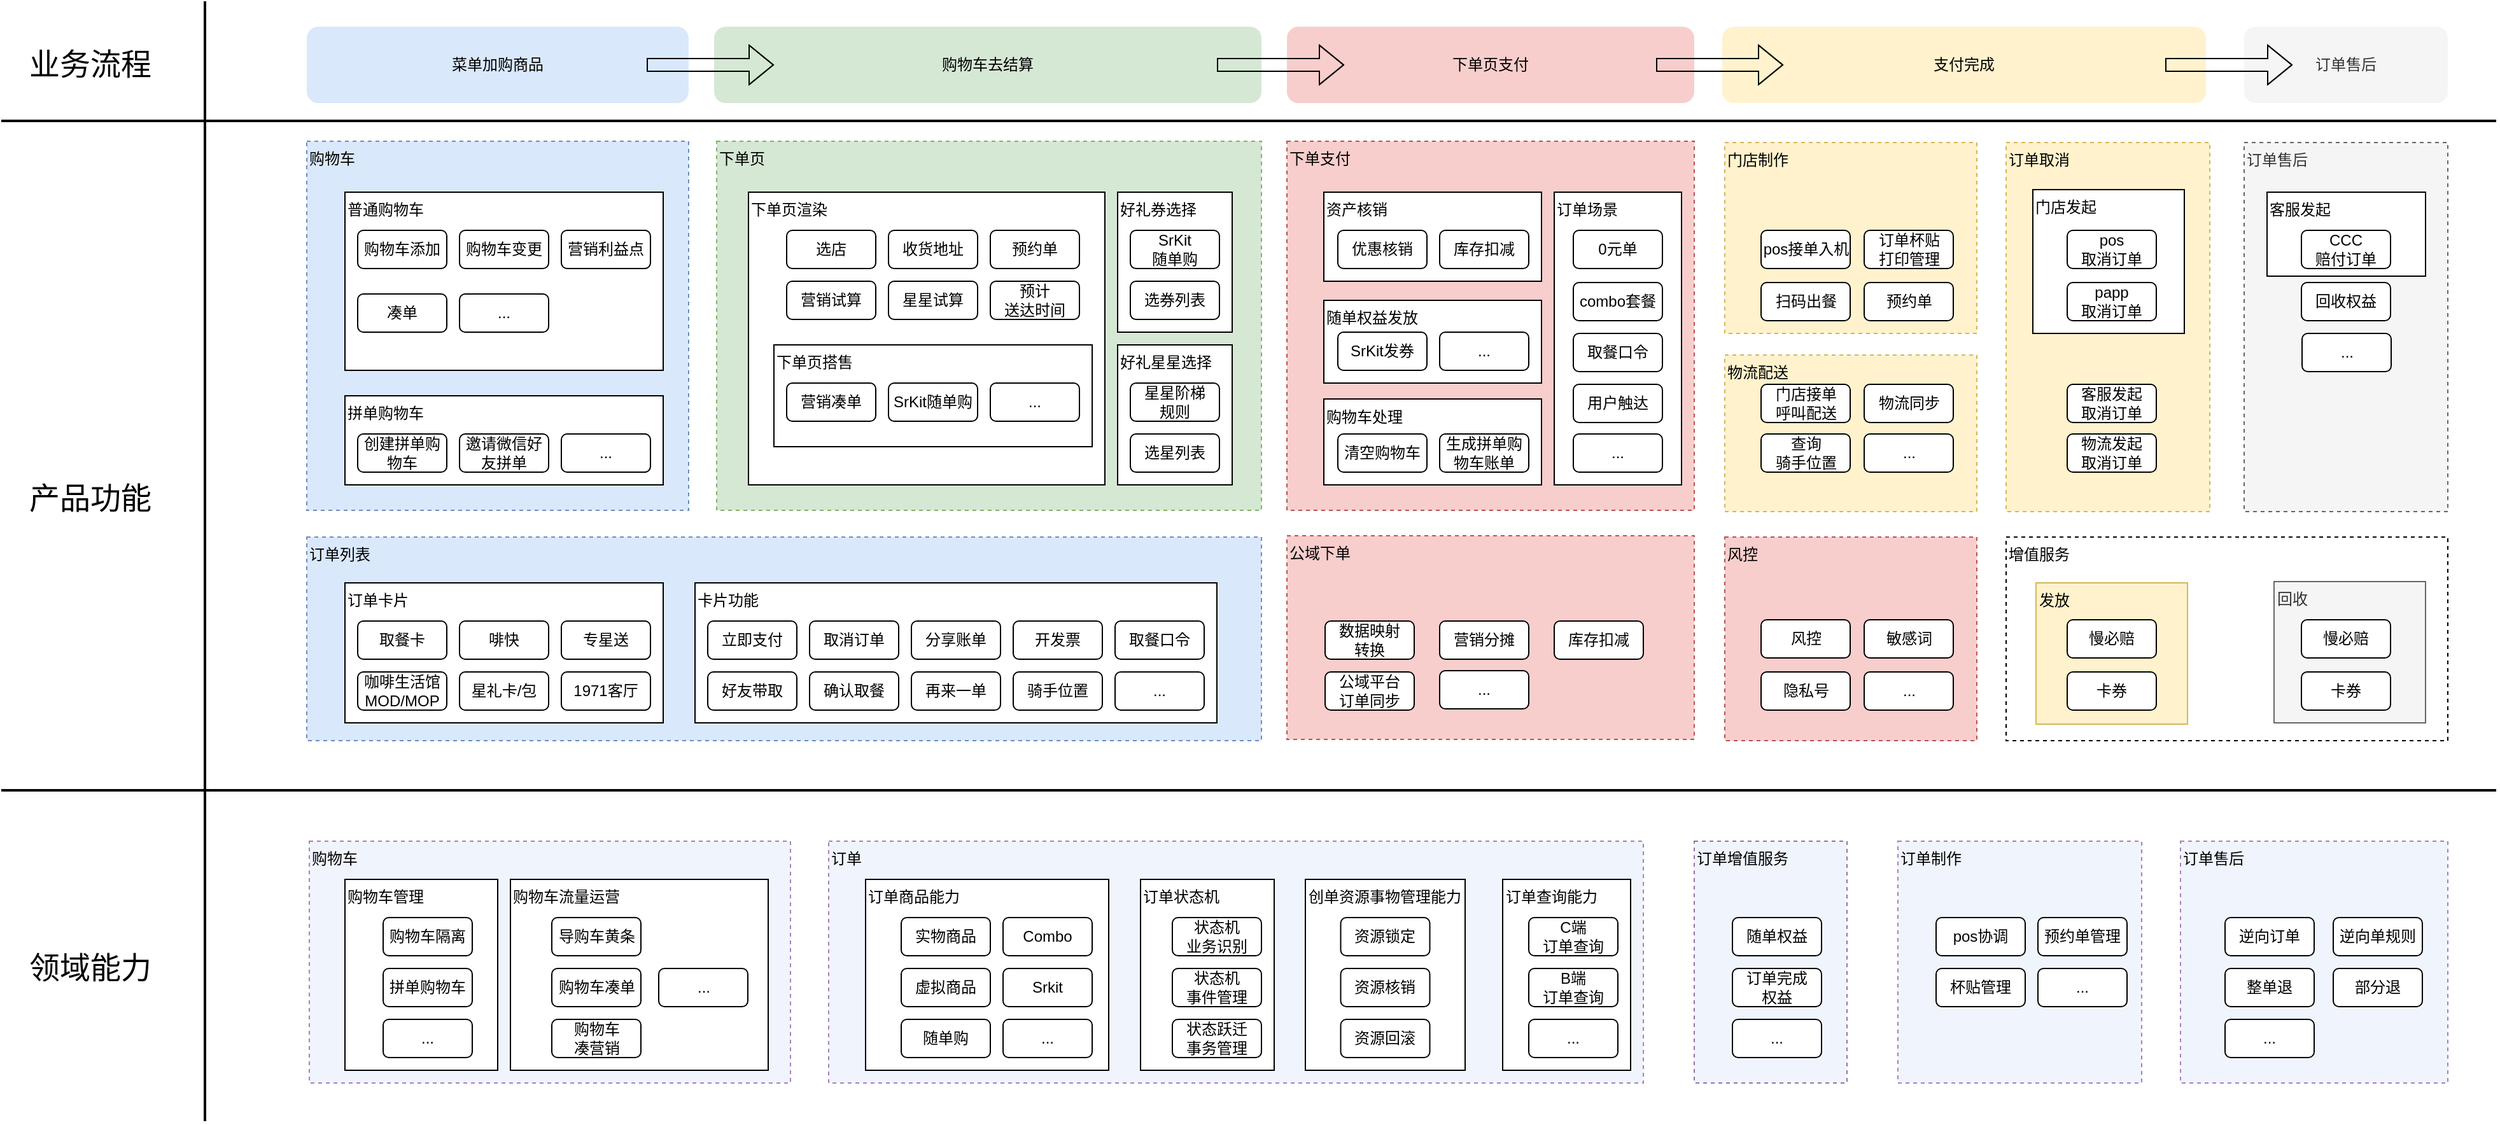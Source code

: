 <mxfile version="24.7.17" pages="3">
  <diagram name="业务架构" id="zM9QdIvhza68kWxz84_e">
    <mxGraphModel dx="2261" dy="1964" grid="1" gridSize="10" guides="1" tooltips="1" connect="1" arrows="1" fold="1" page="1" pageScale="1" pageWidth="827" pageHeight="1169" math="0" shadow="0">
      <root>
        <mxCell id="0" />
        <mxCell id="1" parent="0" />
        <mxCell id="LjXnA-BEZ40m3HbgkDNa-24" value="购物车去结算" style="rounded=1;whiteSpace=wrap;html=1;strokeColor=none;fillColor=#d5e8d4;" parent="1" vertex="1">
          <mxGeometry x="-200" y="-1120" width="430" height="60" as="geometry" />
        </mxCell>
        <mxCell id="QIBOZXKNHfg8SUblGaOP-6" value="购物车" style="rounded=0;whiteSpace=wrap;html=1;align=left;verticalAlign=top;dashed=1;fillColor=#F0F4FC;strokeColor=#A881BA;fillStyle=auto;" parent="1" vertex="1">
          <mxGeometry x="-518" y="-480" width="378" height="190" as="geometry" />
        </mxCell>
        <mxCell id="QIBOZXKNHfg8SUblGaOP-27" value="购物车流量运营" style="rounded=0;whiteSpace=wrap;html=1;align=left;verticalAlign=top;" parent="1" vertex="1">
          <mxGeometry x="-360" y="-450" width="202.5" height="150" as="geometry" />
        </mxCell>
        <mxCell id="QIBOZXKNHfg8SUblGaOP-26" value="购物车管理" style="rounded=0;whiteSpace=wrap;html=1;align=left;verticalAlign=top;" parent="1" vertex="1">
          <mxGeometry x="-490" y="-450" width="120" height="150" as="geometry" />
        </mxCell>
        <mxCell id="LjXnA-BEZ40m3HbgkDNa-1" value="下单支付" style="rounded=0;whiteSpace=wrap;html=1;verticalAlign=top;dashed=1;labelPosition=center;verticalLabelPosition=middle;align=left;spacingRight=0;shadow=0;glass=0;horizontal=1;fillColor=#f8cecc;strokeColor=#b85450;" parent="1" vertex="1">
          <mxGeometry x="250" y="-1030" width="320" height="290" as="geometry" />
        </mxCell>
        <mxCell id="QIBOZXKNHfg8SUblGaOP-3" value="订单场景" style="rounded=0;whiteSpace=wrap;html=1;align=left;verticalAlign=top;" parent="1" vertex="1">
          <mxGeometry x="460" y="-990" width="100" height="230" as="geometry" />
        </mxCell>
        <mxCell id="UXn8RysOJU6ISpbpQMmh-13" value="下单页" style="rounded=0;whiteSpace=wrap;html=1;verticalAlign=top;dashed=1;labelPosition=center;verticalLabelPosition=middle;align=left;spacingRight=0;shadow=0;glass=0;horizontal=1;fillColor=#d5e8d4;strokeColor=#82b366;" parent="1" vertex="1">
          <mxGeometry x="-198" y="-1030" width="428" height="290" as="geometry" />
        </mxCell>
        <mxCell id="UXn8RysOJU6ISpbpQMmh-8" value="购物车" style="rounded=0;whiteSpace=wrap;html=1;verticalAlign=top;dashed=1;labelPosition=center;verticalLabelPosition=middle;align=left;spacingRight=0;shadow=0;glass=0;horizontal=1;fillColor=#dae8fc;strokeColor=#6c8ebf;" parent="1" vertex="1">
          <mxGeometry x="-520" y="-1030" width="300" height="290" as="geometry" />
        </mxCell>
        <mxCell id="UXn8RysOJU6ISpbpQMmh-14" value="订单列表" style="rounded=0;whiteSpace=wrap;html=1;verticalAlign=top;dashed=1;labelPosition=center;verticalLabelPosition=middle;align=left;spacingRight=0;shadow=0;glass=0;horizontal=1;fillColor=#dae8fc;strokeColor=#6c8ebf;" parent="1" vertex="1">
          <mxGeometry x="-520" y="-719" width="750" height="160" as="geometry" />
        </mxCell>
        <mxCell id="UXn8RysOJU6ISpbpQMmh-96" value="订单取消" style="rounded=0;whiteSpace=wrap;html=1;verticalAlign=top;labelPosition=center;verticalLabelPosition=middle;align=left;spacingRight=0;shadow=0;glass=0;horizontal=1;dashed=1;fillColor=#fff2cc;strokeColor=#d6b656;" parent="1" vertex="1">
          <mxGeometry x="815" y="-1029" width="160" height="290" as="geometry" />
        </mxCell>
        <mxCell id="UXn8RysOJU6ISpbpQMmh-128" value="风控" style="rounded=0;whiteSpace=wrap;html=1;verticalAlign=top;dashed=1;labelPosition=center;verticalLabelPosition=middle;align=left;spacingRight=0;shadow=0;glass=0;horizontal=1;fillColor=#f8cecc;strokeColor=#b85450;" parent="1" vertex="1">
          <mxGeometry x="594" y="-719" width="198" height="160" as="geometry" />
        </mxCell>
        <mxCell id="UXn8RysOJU6ISpbpQMmh-133" value="门店制作" style="rounded=0;whiteSpace=wrap;html=1;verticalAlign=top;dashed=1;labelPosition=center;verticalLabelPosition=middle;align=left;spacingRight=0;shadow=0;glass=0;horizontal=1;fillColor=#fff2cc;strokeColor=#d6b656;" parent="1" vertex="1">
          <mxGeometry x="594" y="-1029" width="198" height="150" as="geometry" />
        </mxCell>
        <mxCell id="UXn8RysOJU6ISpbpQMmh-134" value="物流配送" style="rounded=0;whiteSpace=wrap;html=1;verticalAlign=top;dashed=1;labelPosition=center;verticalLabelPosition=middle;align=left;spacingRight=0;shadow=0;glass=0;horizontal=1;fillColor=#fff2cc;strokeColor=#d6b656;" parent="1" vertex="1">
          <mxGeometry x="594" y="-862" width="198" height="123" as="geometry" />
        </mxCell>
        <mxCell id="UXn8RysOJU6ISpbpQMmh-154" value="增值服务" style="rounded=0;whiteSpace=wrap;html=1;verticalAlign=top;dashed=1;labelPosition=center;verticalLabelPosition=middle;align=left;spacingRight=0;shadow=0;glass=0;horizontal=1;" parent="1" vertex="1">
          <mxGeometry x="815" y="-719" width="347" height="160" as="geometry" />
        </mxCell>
        <mxCell id="LjXnA-BEZ40m3HbgkDNa-3" value="公域下单" style="rounded=0;whiteSpace=wrap;html=1;verticalAlign=top;dashed=1;labelPosition=center;verticalLabelPosition=middle;align=left;spacingRight=0;shadow=0;glass=0;horizontal=1;fillColor=#f8cecc;strokeColor=#b85450;" parent="1" vertex="1">
          <mxGeometry x="250" y="-720" width="320" height="160" as="geometry" />
        </mxCell>
        <mxCell id="LjXnA-BEZ40m3HbgkDNa-41" value="订单售后" style="rounded=0;whiteSpace=wrap;html=1;verticalAlign=top;dashed=1;labelPosition=center;verticalLabelPosition=middle;align=left;spacingRight=0;shadow=0;glass=0;horizontal=1;fillColor=#f5f5f5;fontColor=#333333;strokeColor=#666666;" parent="1" vertex="1">
          <mxGeometry x="1002" y="-1029" width="160" height="290" as="geometry" />
        </mxCell>
        <mxCell id="LjXnA-BEZ40m3HbgkDNa-20" value="购物车处理" style="rounded=0;whiteSpace=wrap;html=1;align=left;verticalAlign=top;" parent="1" vertex="1">
          <mxGeometry x="279" y="-827.5" width="171" height="67.5" as="geometry" />
        </mxCell>
        <mxCell id="LjXnA-BEZ40m3HbgkDNa-19" value="随单权益发放" style="rounded=0;whiteSpace=wrap;html=1;align=left;verticalAlign=top;" parent="1" vertex="1">
          <mxGeometry x="279" y="-905" width="171" height="65" as="geometry" />
        </mxCell>
        <mxCell id="LjXnA-BEZ40m3HbgkDNa-18" value="资产核销" style="rounded=0;whiteSpace=wrap;html=1;align=left;verticalAlign=top;" parent="1" vertex="1">
          <mxGeometry x="279" y="-990" width="171" height="70" as="geometry" />
        </mxCell>
        <mxCell id="UXn8RysOJU6ISpbpQMmh-153" value="门店发起" style="rounded=0;whiteSpace=wrap;html=1;verticalAlign=top;labelPosition=center;verticalLabelPosition=middle;align=left;spacingRight=0;shadow=0;glass=0;horizontal=1;" parent="1" vertex="1">
          <mxGeometry x="836" y="-992" width="119" height="113" as="geometry" />
        </mxCell>
        <mxCell id="UXn8RysOJU6ISpbpQMmh-7" value="拼单购物车" style="rounded=0;whiteSpace=wrap;html=1;align=left;verticalAlign=top;" parent="1" vertex="1">
          <mxGeometry x="-490" y="-830" width="250" height="70" as="geometry" />
        </mxCell>
        <mxCell id="UXn8RysOJU6ISpbpQMmh-20" value="创建&lt;span style=&quot;background-color: initial;&quot;&gt;拼单购物车&lt;/span&gt;" style="rounded=1;whiteSpace=wrap;html=1;" parent="1" vertex="1">
          <mxGeometry x="-480" y="-800" width="70" height="30" as="geometry" />
        </mxCell>
        <mxCell id="UXn8RysOJU6ISpbpQMmh-21" value="邀请&lt;span style=&quot;background-color: initial;&quot;&gt;微信好友拼单&lt;/span&gt;" style="rounded=1;whiteSpace=wrap;html=1;" parent="1" vertex="1">
          <mxGeometry x="-400" y="-800" width="70" height="30" as="geometry" />
        </mxCell>
        <mxCell id="UXn8RysOJU6ISpbpQMmh-23" value="普通购物车" style="rounded=0;whiteSpace=wrap;html=1;align=left;verticalAlign=top;" parent="1" vertex="1">
          <mxGeometry x="-490" y="-990" width="250" height="140" as="geometry" />
        </mxCell>
        <mxCell id="UXn8RysOJU6ISpbpQMmh-24" value="购物车添加" style="rounded=1;whiteSpace=wrap;html=1;" parent="1" vertex="1">
          <mxGeometry x="-480" y="-960" width="70" height="30" as="geometry" />
        </mxCell>
        <mxCell id="UXn8RysOJU6ISpbpQMmh-25" value="购物车变更" style="rounded=1;whiteSpace=wrap;html=1;" parent="1" vertex="1">
          <mxGeometry x="-400" y="-960" width="70" height="30" as="geometry" />
        </mxCell>
        <mxCell id="UXn8RysOJU6ISpbpQMmh-26" value="..." style="rounded=1;whiteSpace=wrap;html=1;" parent="1" vertex="1">
          <mxGeometry x="-400" y="-910" width="70" height="30" as="geometry" />
        </mxCell>
        <mxCell id="UXn8RysOJU6ISpbpQMmh-27" value="..." style="rounded=1;whiteSpace=wrap;html=1;" parent="1" vertex="1">
          <mxGeometry x="-320" y="-800" width="70" height="30" as="geometry" />
        </mxCell>
        <mxCell id="UXn8RysOJU6ISpbpQMmh-29" value="营销利益点" style="rounded=1;whiteSpace=wrap;html=1;" parent="1" vertex="1">
          <mxGeometry x="-320" y="-960" width="70" height="30" as="geometry" />
        </mxCell>
        <mxCell id="UXn8RysOJU6ISpbpQMmh-30" value="凑单" style="rounded=1;whiteSpace=wrap;html=1;" parent="1" vertex="1">
          <mxGeometry x="-480" y="-910" width="70" height="30" as="geometry" />
        </mxCell>
        <mxCell id="UXn8RysOJU6ISpbpQMmh-53" value="订单&lt;span style=&quot;background-color: initial;&quot;&gt;卡片&lt;/span&gt;" style="rounded=0;whiteSpace=wrap;html=1;align=left;verticalAlign=top;" parent="1" vertex="1">
          <mxGeometry x="-490" y="-683" width="250" height="110" as="geometry" />
        </mxCell>
        <mxCell id="UXn8RysOJU6ISpbpQMmh-61" value="下单页渲染" style="rounded=0;whiteSpace=wrap;html=1;align=left;verticalAlign=top;" parent="1" vertex="1">
          <mxGeometry x="-173" y="-990" width="280" height="230" as="geometry" />
        </mxCell>
        <mxCell id="UXn8RysOJU6ISpbpQMmh-62" value="好礼星星选择" style="rounded=0;whiteSpace=wrap;html=1;align=left;verticalAlign=top;" parent="1" vertex="1">
          <mxGeometry x="117" y="-870" width="90" height="110" as="geometry" />
        </mxCell>
        <mxCell id="UXn8RysOJU6ISpbpQMmh-63" value="星星&lt;span style=&quot;background-color: initial;&quot;&gt;阶梯&lt;/span&gt;&lt;div&gt;&lt;span style=&quot;background-color: initial;&quot;&gt;规则&lt;/span&gt;&lt;/div&gt;" style="rounded=1;whiteSpace=wrap;html=1;" parent="1" vertex="1">
          <mxGeometry x="127" y="-840" width="70" height="30" as="geometry" />
        </mxCell>
        <mxCell id="UXn8RysOJU6ISpbpQMmh-64" value="选星列表" style="rounded=1;whiteSpace=wrap;html=1;" parent="1" vertex="1">
          <mxGeometry x="127" y="-800" width="70" height="30" as="geometry" />
        </mxCell>
        <mxCell id="UXn8RysOJU6ISpbpQMmh-65" value="下单页搭售" style="rounded=0;whiteSpace=wrap;html=1;align=left;verticalAlign=top;" parent="1" vertex="1">
          <mxGeometry x="-153" y="-870" width="250" height="80" as="geometry" />
        </mxCell>
        <mxCell id="UXn8RysOJU6ISpbpQMmh-66" value="营销凑单" style="rounded=1;whiteSpace=wrap;html=1;" parent="1" vertex="1">
          <mxGeometry x="-143" y="-840" width="70" height="30" as="geometry" />
        </mxCell>
        <mxCell id="UXn8RysOJU6ISpbpQMmh-67" value="SrKit随单购" style="rounded=1;whiteSpace=wrap;html=1;" parent="1" vertex="1">
          <mxGeometry x="-63" y="-840" width="70" height="30" as="geometry" />
        </mxCell>
        <mxCell id="UXn8RysOJU6ISpbpQMmh-68" value="..." style="rounded=1;whiteSpace=wrap;html=1;" parent="1" vertex="1">
          <mxGeometry x="17" y="-840" width="70" height="30" as="geometry" />
        </mxCell>
        <mxCell id="UXn8RysOJU6ISpbpQMmh-69" value="好礼券选择" style="rounded=0;whiteSpace=wrap;html=1;align=left;verticalAlign=top;" parent="1" vertex="1">
          <mxGeometry x="117" y="-990" width="90" height="110" as="geometry" />
        </mxCell>
        <mxCell id="UXn8RysOJU6ISpbpQMmh-70" value="SrKit&lt;div&gt;随单购&lt;/div&gt;" style="rounded=1;whiteSpace=wrap;html=1;" parent="1" vertex="1">
          <mxGeometry x="127" y="-960" width="70" height="30" as="geometry" />
        </mxCell>
        <mxCell id="UXn8RysOJU6ISpbpQMmh-71" value="选券列表" style="rounded=1;whiteSpace=wrap;html=1;" parent="1" vertex="1">
          <mxGeometry x="127" y="-920" width="70" height="30" as="geometry" />
        </mxCell>
        <mxCell id="UXn8RysOJU6ISpbpQMmh-72" value="选店" style="rounded=1;whiteSpace=wrap;html=1;" parent="1" vertex="1">
          <mxGeometry x="-143" y="-960" width="70" height="30" as="geometry" />
        </mxCell>
        <mxCell id="UXn8RysOJU6ISpbpQMmh-73" value="收货地址" style="rounded=1;whiteSpace=wrap;html=1;" parent="1" vertex="1">
          <mxGeometry x="-63" y="-960" width="70" height="30" as="geometry" />
        </mxCell>
        <mxCell id="UXn8RysOJU6ISpbpQMmh-74" value="预约单" style="rounded=1;whiteSpace=wrap;html=1;" parent="1" vertex="1">
          <mxGeometry x="17" y="-960" width="70" height="30" as="geometry" />
        </mxCell>
        <mxCell id="UXn8RysOJU6ISpbpQMmh-75" value="营销试算" style="rounded=1;whiteSpace=wrap;html=1;" parent="1" vertex="1">
          <mxGeometry x="-143" y="-920" width="70" height="30" as="geometry" />
        </mxCell>
        <mxCell id="UXn8RysOJU6ISpbpQMmh-76" value="星星试算" style="rounded=1;whiteSpace=wrap;html=1;" parent="1" vertex="1">
          <mxGeometry x="-63" y="-920" width="70" height="30" as="geometry" />
        </mxCell>
        <mxCell id="UXn8RysOJU6ISpbpQMmh-77" value="预计&lt;div&gt;送达时间&lt;/div&gt;" style="rounded=1;whiteSpace=wrap;html=1;" parent="1" vertex="1">
          <mxGeometry x="17" y="-920" width="70" height="30" as="geometry" />
        </mxCell>
        <mxCell id="UXn8RysOJU6ISpbpQMmh-78" value="卡片&lt;span style=&quot;background-color: initial;&quot;&gt;功能&lt;/span&gt;" style="rounded=0;whiteSpace=wrap;html=1;align=left;verticalAlign=top;" parent="1" vertex="1">
          <mxGeometry x="-215" y="-683" width="410" height="110" as="geometry" />
        </mxCell>
        <mxCell id="UXn8RysOJU6ISpbpQMmh-79" value="取餐卡" style="rounded=1;whiteSpace=wrap;html=1;" parent="1" vertex="1">
          <mxGeometry x="-480" y="-653" width="70" height="30" as="geometry" />
        </mxCell>
        <mxCell id="UXn8RysOJU6ISpbpQMmh-80" value="啡快" style="rounded=1;whiteSpace=wrap;html=1;" parent="1" vertex="1">
          <mxGeometry x="-400" y="-653" width="70" height="30" as="geometry" />
        </mxCell>
        <mxCell id="UXn8RysOJU6ISpbpQMmh-81" value="咖啡生活馆&lt;div&gt;MOD/MOP&lt;/div&gt;" style="rounded=1;whiteSpace=wrap;html=1;" parent="1" vertex="1">
          <mxGeometry x="-480" y="-613" width="70" height="30" as="geometry" />
        </mxCell>
        <mxCell id="UXn8RysOJU6ISpbpQMmh-82" value="星礼卡/包" style="rounded=1;whiteSpace=wrap;html=1;" parent="1" vertex="1">
          <mxGeometry x="-400" y="-613" width="70" height="30" as="geometry" />
        </mxCell>
        <mxCell id="UXn8RysOJU6ISpbpQMmh-83" value="专星送" style="rounded=1;whiteSpace=wrap;html=1;" parent="1" vertex="1">
          <mxGeometry x="-320" y="-653" width="70" height="30" as="geometry" />
        </mxCell>
        <mxCell id="UXn8RysOJU6ISpbpQMmh-84" value="1971客厅" style="rounded=1;whiteSpace=wrap;html=1;" parent="1" vertex="1">
          <mxGeometry x="-320" y="-613" width="70" height="30" as="geometry" />
        </mxCell>
        <mxCell id="UXn8RysOJU6ISpbpQMmh-85" value="立即支付" style="rounded=1;whiteSpace=wrap;html=1;" parent="1" vertex="1">
          <mxGeometry x="-205" y="-653" width="70" height="30" as="geometry" />
        </mxCell>
        <mxCell id="UXn8RysOJU6ISpbpQMmh-86" value="取消订单" style="rounded=1;whiteSpace=wrap;html=1;" parent="1" vertex="1">
          <mxGeometry x="-125" y="-653" width="70" height="30" as="geometry" />
        </mxCell>
        <mxCell id="UXn8RysOJU6ISpbpQMmh-87" value="好友带取" style="rounded=1;whiteSpace=wrap;html=1;" parent="1" vertex="1">
          <mxGeometry x="-205" y="-613" width="70" height="30" as="geometry" />
        </mxCell>
        <mxCell id="UXn8RysOJU6ISpbpQMmh-88" value="确认取餐" style="rounded=1;whiteSpace=wrap;html=1;" parent="1" vertex="1">
          <mxGeometry x="-125" y="-613" width="70" height="30" as="geometry" />
        </mxCell>
        <mxCell id="UXn8RysOJU6ISpbpQMmh-89" value="分享账单" style="rounded=1;whiteSpace=wrap;html=1;" parent="1" vertex="1">
          <mxGeometry x="-45" y="-653" width="70" height="30" as="geometry" />
        </mxCell>
        <mxCell id="UXn8RysOJU6ISpbpQMmh-90" value="开发票" style="rounded=1;whiteSpace=wrap;html=1;" parent="1" vertex="1">
          <mxGeometry x="35" y="-653" width="70" height="30" as="geometry" />
        </mxCell>
        <mxCell id="UXn8RysOJU6ISpbpQMmh-91" value="再来一单" style="rounded=1;whiteSpace=wrap;html=1;" parent="1" vertex="1">
          <mxGeometry x="-45" y="-613" width="70" height="30" as="geometry" />
        </mxCell>
        <mxCell id="UXn8RysOJU6ISpbpQMmh-93" value="取餐口令" style="rounded=1;whiteSpace=wrap;html=1;" parent="1" vertex="1">
          <mxGeometry x="115" y="-653" width="70" height="30" as="geometry" />
        </mxCell>
        <mxCell id="UXn8RysOJU6ISpbpQMmh-94" value="骑手位置" style="rounded=1;whiteSpace=wrap;html=1;" parent="1" vertex="1">
          <mxGeometry x="35" y="-613" width="70" height="30" as="geometry" />
        </mxCell>
        <mxCell id="UXn8RysOJU6ISpbpQMmh-97" value="pos&lt;div&gt;取消订单&lt;/div&gt;" style="rounded=1;whiteSpace=wrap;html=1;" parent="1" vertex="1">
          <mxGeometry x="863" y="-960" width="70" height="30" as="geometry" />
        </mxCell>
        <mxCell id="UXn8RysOJU6ISpbpQMmh-98" value="papp&lt;div&gt;取消订单&lt;/div&gt;" style="rounded=1;whiteSpace=wrap;html=1;" parent="1" vertex="1">
          <mxGeometry x="863" y="-919" width="70" height="30" as="geometry" />
        </mxCell>
        <mxCell id="UXn8RysOJU6ISpbpQMmh-100" value="客服发起&lt;div&gt;取消订单&lt;/div&gt;" style="rounded=1;whiteSpace=wrap;html=1;" parent="1" vertex="1">
          <mxGeometry x="863" y="-839" width="70" height="30" as="geometry" />
        </mxCell>
        <mxCell id="UXn8RysOJU6ISpbpQMmh-130" value="风控" style="rounded=1;whiteSpace=wrap;html=1;" parent="1" vertex="1">
          <mxGeometry x="622.5" y="-654" width="70" height="30" as="geometry" />
        </mxCell>
        <mxCell id="UXn8RysOJU6ISpbpQMmh-132" value="..." style="rounded=1;whiteSpace=wrap;html=1;" parent="1" vertex="1">
          <mxGeometry x="115" y="-613" width="70" height="30" as="geometry" />
        </mxCell>
        <mxCell id="UXn8RysOJU6ISpbpQMmh-135" value="pos接单入机" style="rounded=1;whiteSpace=wrap;html=1;" parent="1" vertex="1">
          <mxGeometry x="622.5" y="-960" width="70" height="30" as="geometry" />
        </mxCell>
        <mxCell id="UXn8RysOJU6ISpbpQMmh-136" value="订单&lt;span style=&quot;background-color: initial;&quot;&gt;杯贴&lt;/span&gt;&lt;div&gt;&lt;div&gt;&lt;span style=&quot;background-color: initial;&quot;&gt;打印管理&lt;/span&gt;&lt;/div&gt;&lt;/div&gt;" style="rounded=1;whiteSpace=wrap;html=1;" parent="1" vertex="1">
          <mxGeometry x="703.5" y="-960" width="70" height="30" as="geometry" />
        </mxCell>
        <mxCell id="UXn8RysOJU6ISpbpQMmh-137" value="扫码出餐" style="rounded=1;whiteSpace=wrap;html=1;" parent="1" vertex="1">
          <mxGeometry x="622.5" y="-919" width="70" height="30" as="geometry" />
        </mxCell>
        <mxCell id="UXn8RysOJU6ISpbpQMmh-140" value="物流同步" style="rounded=1;whiteSpace=wrap;html=1;" parent="1" vertex="1">
          <mxGeometry x="703.5" y="-839" width="70" height="30" as="geometry" />
        </mxCell>
        <mxCell id="UXn8RysOJU6ISpbpQMmh-141" value="查询&lt;div&gt;骑手位置&lt;/div&gt;" style="rounded=1;whiteSpace=wrap;html=1;" parent="1" vertex="1">
          <mxGeometry x="622.5" y="-800" width="70" height="30" as="geometry" />
        </mxCell>
        <mxCell id="UXn8RysOJU6ISpbpQMmh-143" value="预约单" style="rounded=1;whiteSpace=wrap;html=1;" parent="1" vertex="1">
          <mxGeometry x="703.5" y="-919" width="70" height="30" as="geometry" />
        </mxCell>
        <mxCell id="UXn8RysOJU6ISpbpQMmh-147" value="门店接单&lt;div&gt;呼叫配送&lt;/div&gt;" style="rounded=1;whiteSpace=wrap;html=1;" parent="1" vertex="1">
          <mxGeometry x="622.5" y="-839" width="70" height="30" as="geometry" />
        </mxCell>
        <mxCell id="LjXnA-BEZ40m3HbgkDNa-50" value="发放" style="rounded=0;whiteSpace=wrap;html=1;verticalAlign=top;labelPosition=center;verticalLabelPosition=middle;align=left;spacingRight=0;shadow=0;glass=0;horizontal=1;fillColor=#fff2cc;strokeColor=#d6b656;" parent="1" vertex="1">
          <mxGeometry x="838.5" y="-683" width="119" height="111" as="geometry" />
        </mxCell>
        <mxCell id="UXn8RysOJU6ISpbpQMmh-158" value="敏感词" style="rounded=1;whiteSpace=wrap;html=1;" parent="1" vertex="1">
          <mxGeometry x="703.5" y="-654" width="70" height="30" as="geometry" />
        </mxCell>
        <mxCell id="UXn8RysOJU6ISpbpQMmh-159" value="隐私号" style="rounded=1;whiteSpace=wrap;html=1;" parent="1" vertex="1">
          <mxGeometry x="622.5" y="-613" width="70" height="30" as="geometry" />
        </mxCell>
        <mxCell id="UXn8RysOJU6ISpbpQMmh-160" value="..." style="rounded=1;whiteSpace=wrap;html=1;" parent="1" vertex="1">
          <mxGeometry x="703.5" y="-613" width="70" height="30" as="geometry" />
        </mxCell>
        <mxCell id="UXn8RysOJU6ISpbpQMmh-161" value="慢必赔" style="rounded=1;whiteSpace=wrap;html=1;" parent="1" vertex="1">
          <mxGeometry x="863" y="-654" width="70" height="30" as="geometry" />
        </mxCell>
        <mxCell id="UXn8RysOJU6ISpbpQMmh-162" value="卡券" style="rounded=1;whiteSpace=wrap;html=1;" parent="1" vertex="1">
          <mxGeometry x="863" y="-613" width="70" height="30" as="geometry" />
        </mxCell>
        <mxCell id="LjXnA-BEZ40m3HbgkDNa-4" value="营销&lt;span style=&quot;background-color: initial;&quot;&gt;分摊&lt;/span&gt;" style="rounded=1;whiteSpace=wrap;html=1;" parent="1" vertex="1">
          <mxGeometry x="370" y="-653" width="70" height="30" as="geometry" />
        </mxCell>
        <mxCell id="LjXnA-BEZ40m3HbgkDNa-5" value="&lt;div&gt;数据映射&lt;/div&gt;&lt;div&gt;&lt;span style=&quot;background-color: initial;&quot;&gt;转换&lt;/span&gt;&lt;/div&gt;" style="rounded=1;whiteSpace=wrap;html=1;" parent="1" vertex="1">
          <mxGeometry x="280" y="-653" width="70" height="30" as="geometry" />
        </mxCell>
        <mxCell id="LjXnA-BEZ40m3HbgkDNa-6" value="库存扣减" style="rounded=1;whiteSpace=wrap;html=1;" parent="1" vertex="1">
          <mxGeometry x="460" y="-653" width="70" height="30" as="geometry" />
        </mxCell>
        <mxCell id="LjXnA-BEZ40m3HbgkDNa-8" value="优惠核销" style="rounded=1;whiteSpace=wrap;html=1;" parent="1" vertex="1">
          <mxGeometry x="290" y="-960" width="70" height="30" as="geometry" />
        </mxCell>
        <mxCell id="LjXnA-BEZ40m3HbgkDNa-10" value="库存扣减" style="rounded=1;whiteSpace=wrap;html=1;" parent="1" vertex="1">
          <mxGeometry x="370" y="-960" width="70" height="30" as="geometry" />
        </mxCell>
        <mxCell id="LjXnA-BEZ40m3HbgkDNa-11" value="清空购物车" style="rounded=1;whiteSpace=wrap;html=1;" parent="1" vertex="1">
          <mxGeometry x="290" y="-800" width="70" height="30" as="geometry" />
        </mxCell>
        <mxCell id="LjXnA-BEZ40m3HbgkDNa-12" value="0元单" style="rounded=1;whiteSpace=wrap;html=1;" parent="1" vertex="1">
          <mxGeometry x="475" y="-960" width="70" height="30" as="geometry" />
        </mxCell>
        <mxCell id="LjXnA-BEZ40m3HbgkDNa-16" value="生成拼单购物车账单" style="rounded=1;whiteSpace=wrap;html=1;" parent="1" vertex="1">
          <mxGeometry x="370" y="-800" width="70" height="30" as="geometry" />
        </mxCell>
        <mxCell id="LjXnA-BEZ40m3HbgkDNa-17" value="SrKit发券" style="rounded=1;whiteSpace=wrap;html=1;" parent="1" vertex="1">
          <mxGeometry x="290" y="-880" width="70" height="30" as="geometry" />
        </mxCell>
        <mxCell id="LjXnA-BEZ40m3HbgkDNa-21" value="公域平台&lt;div&gt;订单&lt;span style=&quot;background-color: initial;&quot;&gt;同步&lt;/span&gt;&lt;/div&gt;" style="rounded=1;whiteSpace=wrap;html=1;" parent="1" vertex="1">
          <mxGeometry x="280" y="-613" width="70" height="30" as="geometry" />
        </mxCell>
        <mxCell id="LjXnA-BEZ40m3HbgkDNa-22" value="..." style="rounded=1;whiteSpace=wrap;html=1;" parent="1" vertex="1">
          <mxGeometry x="370" y="-614" width="70" height="30" as="geometry" />
        </mxCell>
        <mxCell id="LjXnA-BEZ40m3HbgkDNa-23" value="菜单加购商品" style="rounded=1;whiteSpace=wrap;html=1;strokeColor=none;fillColor=#dae8fc;" parent="1" vertex="1">
          <mxGeometry x="-520" y="-1120" width="300" height="60" as="geometry" />
        </mxCell>
        <mxCell id="LjXnA-BEZ40m3HbgkDNa-25" value="下单页支付" style="rounded=1;whiteSpace=wrap;html=1;strokeColor=none;fillColor=#f8cecc;" parent="1" vertex="1">
          <mxGeometry x="250" y="-1120" width="320" height="60" as="geometry" />
        </mxCell>
        <mxCell id="LjXnA-BEZ40m3HbgkDNa-26" value="支付完成" style="rounded=1;whiteSpace=wrap;html=1;strokeColor=none;fillColor=#fff2cc;" parent="1" vertex="1">
          <mxGeometry x="592" y="-1120" width="380" height="60" as="geometry" />
        </mxCell>
        <mxCell id="LjXnA-BEZ40m3HbgkDNa-27" value="" style="shape=flexArrow;endArrow=classic;html=1;rounded=0;" parent="1" edge="1">
          <mxGeometry width="50" height="50" relative="1" as="geometry">
            <mxPoint x="-253" y="-1090" as="sourcePoint" />
            <mxPoint x="-153" y="-1090" as="targetPoint" />
            <Array as="points">
              <mxPoint x="-143" y="-1090" />
            </Array>
          </mxGeometry>
        </mxCell>
        <mxCell id="LjXnA-BEZ40m3HbgkDNa-30" value="" style="shape=flexArrow;endArrow=classic;html=1;rounded=0;" parent="1" edge="1">
          <mxGeometry width="50" height="50" relative="1" as="geometry">
            <mxPoint x="195" y="-1090" as="sourcePoint" />
            <mxPoint x="295" y="-1090" as="targetPoint" />
            <Array as="points">
              <mxPoint x="305" y="-1090" />
            </Array>
          </mxGeometry>
        </mxCell>
        <mxCell id="LjXnA-BEZ40m3HbgkDNa-31" value="" style="shape=flexArrow;endArrow=classic;html=1;rounded=0;" parent="1" edge="1">
          <mxGeometry width="50" height="50" relative="1" as="geometry">
            <mxPoint x="540" y="-1090" as="sourcePoint" />
            <mxPoint x="640" y="-1090" as="targetPoint" />
            <Array as="points">
              <mxPoint x="650" y="-1090" />
            </Array>
          </mxGeometry>
        </mxCell>
        <mxCell id="LjXnA-BEZ40m3HbgkDNa-32" value="订单售后" style="rounded=1;whiteSpace=wrap;html=1;strokeColor=none;fillColor=#f5f5f5;fontColor=#333333;" parent="1" vertex="1">
          <mxGeometry x="1002" y="-1120" width="160" height="60" as="geometry" />
        </mxCell>
        <mxCell id="LjXnA-BEZ40m3HbgkDNa-42" value="客服发起" style="rounded=0;whiteSpace=wrap;html=1;verticalAlign=top;labelPosition=center;verticalLabelPosition=middle;align=left;spacingRight=0;shadow=0;glass=0;horizontal=1;" parent="1" vertex="1">
          <mxGeometry x="1020" y="-990" width="124.5" height="66" as="geometry" />
        </mxCell>
        <mxCell id="LjXnA-BEZ40m3HbgkDNa-45" value="CCC&lt;div&gt;赔付订单&lt;/div&gt;" style="rounded=1;whiteSpace=wrap;html=1;" parent="1" vertex="1">
          <mxGeometry x="1047" y="-960" width="70" height="30" as="geometry" />
        </mxCell>
        <mxCell id="LjXnA-BEZ40m3HbgkDNa-48" value="回收权益" style="rounded=1;whiteSpace=wrap;html=1;" parent="1" vertex="1">
          <mxGeometry x="1047" y="-919" width="70" height="30" as="geometry" />
        </mxCell>
        <mxCell id="LjXnA-BEZ40m3HbgkDNa-49" value="" style="shape=flexArrow;endArrow=classic;html=1;rounded=0;" parent="1" edge="1">
          <mxGeometry width="50" height="50" relative="1" as="geometry">
            <mxPoint x="940" y="-1090" as="sourcePoint" />
            <mxPoint x="1040" y="-1090" as="targetPoint" />
            <Array as="points">
              <mxPoint x="1050" y="-1090" />
            </Array>
          </mxGeometry>
        </mxCell>
        <mxCell id="LjXnA-BEZ40m3HbgkDNa-51" value="回收" style="rounded=0;whiteSpace=wrap;html=1;verticalAlign=top;labelPosition=center;verticalLabelPosition=middle;align=left;spacingRight=0;shadow=0;glass=0;horizontal=1;fillColor=#f5f5f5;fontColor=#333333;strokeColor=#666666;" parent="1" vertex="1">
          <mxGeometry x="1025.5" y="-684" width="119" height="111" as="geometry" />
        </mxCell>
        <mxCell id="LjXnA-BEZ40m3HbgkDNa-52" value="慢必赔" style="rounded=1;whiteSpace=wrap;html=1;" parent="1" vertex="1">
          <mxGeometry x="1047" y="-654" width="70" height="30" as="geometry" />
        </mxCell>
        <mxCell id="LjXnA-BEZ40m3HbgkDNa-53" value="卡券" style="rounded=1;whiteSpace=wrap;html=1;" parent="1" vertex="1">
          <mxGeometry x="1047" y="-613" width="70" height="30" as="geometry" />
        </mxCell>
        <mxCell id="LjXnA-BEZ40m3HbgkDNa-54" value="..." style="rounded=1;whiteSpace=wrap;html=1;" parent="1" vertex="1">
          <mxGeometry x="370" y="-880" width="70" height="30" as="geometry" />
        </mxCell>
        <mxCell id="UXn8RysOJU6ISpbpQMmh-157" value="..." style="rounded=1;whiteSpace=wrap;html=1;" parent="1" vertex="1">
          <mxGeometry x="703.5" y="-800" width="70" height="30" as="geometry" />
        </mxCell>
        <mxCell id="QIBOZXKNHfg8SUblGaOP-1" value="combo套餐" style="rounded=1;whiteSpace=wrap;html=1;" parent="1" vertex="1">
          <mxGeometry x="475" y="-919" width="70" height="30" as="geometry" />
        </mxCell>
        <mxCell id="QIBOZXKNHfg8SUblGaOP-4" value="取餐口令" style="rounded=1;whiteSpace=wrap;html=1;" parent="1" vertex="1">
          <mxGeometry x="475" y="-879" width="70" height="30" as="geometry" />
        </mxCell>
        <mxCell id="QIBOZXKNHfg8SUblGaOP-5" value="订单" style="rounded=0;whiteSpace=wrap;html=1;align=left;verticalAlign=top;dashed=1;fillColor=#F0F4FC;strokeColor=#A881BA;fillStyle=auto;" parent="1" vertex="1">
          <mxGeometry x="-110" y="-480" width="640" height="190" as="geometry" />
        </mxCell>
        <mxCell id="QIBOZXKNHfg8SUblGaOP-9" value="订单增值服务" style="rounded=0;whiteSpace=wrap;html=1;align=left;verticalAlign=top;dashed=1;fillColor=#F0F4FC;strokeColor=#9673a6;fillStyle=auto;" parent="1" vertex="1">
          <mxGeometry x="570" y="-480" width="120" height="190" as="geometry" />
        </mxCell>
        <mxCell id="QIBOZXKNHfg8SUblGaOP-10" value="订单售后" style="rounded=0;whiteSpace=wrap;html=1;align=left;verticalAlign=top;dashed=1;fillColor=#f0f4fc;strokeColor=#A881BA;fillStyle=auto;" parent="1" vertex="1">
          <mxGeometry x="952" y="-480" width="210" height="190" as="geometry" />
        </mxCell>
        <mxCell id="QIBOZXKNHfg8SUblGaOP-11" value="订单制作" style="rounded=0;whiteSpace=wrap;html=1;align=left;verticalAlign=top;dashed=1;fillColor=#F0F4FC;strokeColor=#A881BA;fillStyle=auto;" parent="1" vertex="1">
          <mxGeometry x="730" y="-480" width="191.5" height="190" as="geometry" />
        </mxCell>
        <mxCell id="QIBOZXKNHfg8SUblGaOP-13" value="购物车隔离" style="rounded=1;whiteSpace=wrap;html=1;" parent="1" vertex="1">
          <mxGeometry x="-460" y="-420" width="70" height="30" as="geometry" />
        </mxCell>
        <mxCell id="QIBOZXKNHfg8SUblGaOP-14" value="订单商品&lt;span style=&quot;background-color: initial;&quot;&gt;能力&lt;/span&gt;" style="rounded=0;whiteSpace=wrap;html=1;align=left;verticalAlign=top;" parent="1" vertex="1">
          <mxGeometry x="-81" y="-450" width="191" height="150" as="geometry" />
        </mxCell>
        <mxCell id="QIBOZXKNHfg8SUblGaOP-16" value="导购车黄条" style="rounded=1;whiteSpace=wrap;html=1;" parent="1" vertex="1">
          <mxGeometry x="-327.5" y="-420" width="70" height="30" as="geometry" />
        </mxCell>
        <mxCell id="QIBOZXKNHfg8SUblGaOP-17" value="购物车凑单" style="rounded=1;whiteSpace=wrap;html=1;" parent="1" vertex="1">
          <mxGeometry x="-327.5" y="-380" width="70" height="30" as="geometry" />
        </mxCell>
        <mxCell id="QIBOZXKNHfg8SUblGaOP-18" value="购物车&lt;div&gt;凑营销&lt;/div&gt;" style="rounded=1;whiteSpace=wrap;html=1;" parent="1" vertex="1">
          <mxGeometry x="-327.5" y="-340" width="70" height="30" as="geometry" />
        </mxCell>
        <mxCell id="QIBOZXKNHfg8SUblGaOP-19" value="拼单购物车" style="rounded=1;whiteSpace=wrap;html=1;" parent="1" vertex="1">
          <mxGeometry x="-460" y="-380" width="70" height="30" as="geometry" />
        </mxCell>
        <mxCell id="QIBOZXKNHfg8SUblGaOP-21" value="随单&lt;span style=&quot;background-color: initial;&quot;&gt;权益&lt;/span&gt;" style="rounded=1;whiteSpace=wrap;html=1;" parent="1" vertex="1">
          <mxGeometry x="600" y="-420" width="70" height="30" as="geometry" />
        </mxCell>
        <mxCell id="QIBOZXKNHfg8SUblGaOP-23" value="创单资源事物管理能力" style="rounded=0;whiteSpace=wrap;html=1;align=left;verticalAlign=top;" parent="1" vertex="1">
          <mxGeometry x="264.5" y="-450" width="125.5" height="150" as="geometry" />
        </mxCell>
        <mxCell id="QIBOZXKNHfg8SUblGaOP-29" value="..." style="rounded=1;whiteSpace=wrap;html=1;" parent="1" vertex="1">
          <mxGeometry x="-243.5" y="-380" width="70" height="30" as="geometry" />
        </mxCell>
        <mxCell id="QIBOZXKNHfg8SUblGaOP-30" value="实物商品" style="rounded=1;whiteSpace=wrap;html=1;" parent="1" vertex="1">
          <mxGeometry x="-53" y="-420" width="70" height="30" as="geometry" />
        </mxCell>
        <mxCell id="QIBOZXKNHfg8SUblGaOP-31" value="Combo" style="rounded=1;whiteSpace=wrap;html=1;" parent="1" vertex="1">
          <mxGeometry x="27" y="-420" width="70" height="30" as="geometry" />
        </mxCell>
        <mxCell id="QIBOZXKNHfg8SUblGaOP-32" value="虚拟商品" style="rounded=1;whiteSpace=wrap;html=1;" parent="1" vertex="1">
          <mxGeometry x="-53" y="-380" width="70" height="30" as="geometry" />
        </mxCell>
        <mxCell id="QIBOZXKNHfg8SUblGaOP-33" value="Srkit" style="rounded=1;whiteSpace=wrap;html=1;" parent="1" vertex="1">
          <mxGeometry x="27" y="-380" width="70" height="30" as="geometry" />
        </mxCell>
        <mxCell id="QIBOZXKNHfg8SUblGaOP-34" value="随单购" style="rounded=1;whiteSpace=wrap;html=1;" parent="1" vertex="1">
          <mxGeometry x="-53" y="-340" width="70" height="30" as="geometry" />
        </mxCell>
        <mxCell id="QIBOZXKNHfg8SUblGaOP-35" value="..." style="rounded=1;whiteSpace=wrap;html=1;" parent="1" vertex="1">
          <mxGeometry x="-460" y="-340" width="70" height="30" as="geometry" />
        </mxCell>
        <mxCell id="QIBOZXKNHfg8SUblGaOP-37" value="订单状态机" style="rounded=0;whiteSpace=wrap;html=1;align=left;verticalAlign=top;" parent="1" vertex="1">
          <mxGeometry x="135" y="-450" width="105" height="150" as="geometry" />
        </mxCell>
        <mxCell id="QIBOZXKNHfg8SUblGaOP-39" value="..." style="rounded=1;whiteSpace=wrap;html=1;" parent="1" vertex="1">
          <mxGeometry x="27" y="-340" width="70" height="30" as="geometry" />
        </mxCell>
        <mxCell id="QIBOZXKNHfg8SUblGaOP-40" value="状态机&lt;div&gt;业务识别&lt;/div&gt;" style="rounded=1;whiteSpace=wrap;html=1;" parent="1" vertex="1">
          <mxGeometry x="160" y="-420" width="70" height="30" as="geometry" />
        </mxCell>
        <mxCell id="QIBOZXKNHfg8SUblGaOP-41" value="状态机&lt;div&gt;事件管理&lt;/div&gt;" style="rounded=1;whiteSpace=wrap;html=1;" parent="1" vertex="1">
          <mxGeometry x="160" y="-380" width="70" height="30" as="geometry" />
        </mxCell>
        <mxCell id="QIBOZXKNHfg8SUblGaOP-42" value="状态跃迁&lt;div&gt;事务管理&lt;/div&gt;" style="rounded=1;whiteSpace=wrap;html=1;" parent="1" vertex="1">
          <mxGeometry x="160" y="-340" width="70" height="30" as="geometry" />
        </mxCell>
        <mxCell id="QIBOZXKNHfg8SUblGaOP-43" value="资源锁定" style="rounded=1;whiteSpace=wrap;html=1;" parent="1" vertex="1">
          <mxGeometry x="292.25" y="-420" width="70" height="30" as="geometry" />
        </mxCell>
        <mxCell id="QIBOZXKNHfg8SUblGaOP-44" value="资源核销" style="rounded=1;whiteSpace=wrap;html=1;" parent="1" vertex="1">
          <mxGeometry x="292.25" y="-380" width="70" height="30" as="geometry" />
        </mxCell>
        <mxCell id="QIBOZXKNHfg8SUblGaOP-45" value="资源回滚" style="rounded=1;whiteSpace=wrap;html=1;" parent="1" vertex="1">
          <mxGeometry x="292.25" y="-340" width="70" height="30" as="geometry" />
        </mxCell>
        <mxCell id="QIBOZXKNHfg8SUblGaOP-46" value="订单完成&lt;div&gt;权益&lt;/div&gt;" style="rounded=1;whiteSpace=wrap;html=1;" parent="1" vertex="1">
          <mxGeometry x="600" y="-380" width="70" height="30" as="geometry" />
        </mxCell>
        <mxCell id="QIBOZXKNHfg8SUblGaOP-47" value="pos协调" style="rounded=1;whiteSpace=wrap;html=1;" parent="1" vertex="1">
          <mxGeometry x="760" y="-420" width="70" height="30" as="geometry" />
        </mxCell>
        <mxCell id="QIBOZXKNHfg8SUblGaOP-48" value="预约单管理" style="rounded=1;whiteSpace=wrap;html=1;" parent="1" vertex="1">
          <mxGeometry x="840" y="-420" width="70" height="30" as="geometry" />
        </mxCell>
        <mxCell id="QIBOZXKNHfg8SUblGaOP-49" value="杯贴管理" style="rounded=1;whiteSpace=wrap;html=1;" parent="1" vertex="1">
          <mxGeometry x="760" y="-380" width="70" height="30" as="geometry" />
        </mxCell>
        <mxCell id="QIBOZXKNHfg8SUblGaOP-50" value="整单退" style="rounded=1;whiteSpace=wrap;html=1;" parent="1" vertex="1">
          <mxGeometry x="987" y="-380" width="70" height="30" as="geometry" />
        </mxCell>
        <mxCell id="QIBOZXKNHfg8SUblGaOP-51" value="部分退" style="rounded=1;whiteSpace=wrap;html=1;" parent="1" vertex="1">
          <mxGeometry x="1072" y="-380" width="70" height="30" as="geometry" />
        </mxCell>
        <mxCell id="QIBOZXKNHfg8SUblGaOP-52" value="..." style="rounded=1;whiteSpace=wrap;html=1;" parent="1" vertex="1">
          <mxGeometry x="987" y="-340" width="70" height="30" as="geometry" />
        </mxCell>
        <mxCell id="QIBOZXKNHfg8SUblGaOP-53" value="订单查询能力" style="rounded=0;whiteSpace=wrap;html=1;align=left;verticalAlign=top;" parent="1" vertex="1">
          <mxGeometry x="419.5" y="-450" width="100.5" height="150" as="geometry" />
        </mxCell>
        <mxCell id="QIBOZXKNHfg8SUblGaOP-54" value="C端&lt;div&gt;订单查询&lt;/div&gt;" style="rounded=1;whiteSpace=wrap;html=1;" parent="1" vertex="1">
          <mxGeometry x="440" y="-420" width="70" height="30" as="geometry" />
        </mxCell>
        <mxCell id="QIBOZXKNHfg8SUblGaOP-55" value="B端&lt;div&gt;订单查询&lt;/div&gt;" style="rounded=1;whiteSpace=wrap;html=1;" parent="1" vertex="1">
          <mxGeometry x="440" y="-380" width="70" height="30" as="geometry" />
        </mxCell>
        <mxCell id="QIBOZXKNHfg8SUblGaOP-56" value="..." style="rounded=1;whiteSpace=wrap;html=1;" parent="1" vertex="1">
          <mxGeometry x="600" y="-340" width="70" height="30" as="geometry" />
        </mxCell>
        <mxCell id="QIBOZXKNHfg8SUblGaOP-57" value="..." style="rounded=1;whiteSpace=wrap;html=1;" parent="1" vertex="1">
          <mxGeometry x="440" y="-340" width="70" height="30" as="geometry" />
        </mxCell>
        <mxCell id="QIBOZXKNHfg8SUblGaOP-58" value="逆向订单" style="rounded=1;whiteSpace=wrap;html=1;" parent="1" vertex="1">
          <mxGeometry x="987" y="-420" width="70" height="30" as="geometry" />
        </mxCell>
        <mxCell id="QIBOZXKNHfg8SUblGaOP-59" value="逆向单规则" style="rounded=1;whiteSpace=wrap;html=1;" parent="1" vertex="1">
          <mxGeometry x="1072" y="-420" width="70" height="30" as="geometry" />
        </mxCell>
        <mxCell id="QIBOZXKNHfg8SUblGaOP-60" value="..." style="rounded=1;whiteSpace=wrap;html=1;" parent="1" vertex="1">
          <mxGeometry x="840" y="-380" width="70" height="30" as="geometry" />
        </mxCell>
        <mxCell id="QIBOZXKNHfg8SUblGaOP-61" value="" style="endArrow=none;html=1;rounded=0;strokeWidth=2;" parent="1" edge="1">
          <mxGeometry width="50" height="50" relative="1" as="geometry">
            <mxPoint x="-760" y="-520" as="sourcePoint" />
            <mxPoint x="1200" y="-520" as="targetPoint" />
          </mxGeometry>
        </mxCell>
        <mxCell id="QIBOZXKNHfg8SUblGaOP-62" value="产品功能" style="rounded=0;whiteSpace=wrap;html=1;strokeColor=none;fontSize=24;" parent="1" vertex="1">
          <mxGeometry x="-750" y="-779" width="120" height="60" as="geometry" />
        </mxCell>
        <mxCell id="QIBOZXKNHfg8SUblGaOP-63" value="领域能力" style="rounded=0;whiteSpace=wrap;html=1;strokeColor=none;fontSize=24;" parent="1" vertex="1">
          <mxGeometry x="-750" y="-410" width="120" height="60" as="geometry" />
        </mxCell>
        <mxCell id="nUX7YLGXTWUySyfMH4ju-1" value="" style="endArrow=none;html=1;rounded=0;strokeWidth=2;" parent="1" edge="1">
          <mxGeometry width="50" height="50" relative="1" as="geometry">
            <mxPoint x="-760" y="-1046" as="sourcePoint" />
            <mxPoint x="1200" y="-1046" as="targetPoint" />
          </mxGeometry>
        </mxCell>
        <mxCell id="nUX7YLGXTWUySyfMH4ju-2" value="业务流程" style="rounded=0;whiteSpace=wrap;html=1;strokeColor=none;fontSize=24;" parent="1" vertex="1">
          <mxGeometry x="-750" y="-1120" width="120" height="60" as="geometry" />
        </mxCell>
        <mxCell id="nUX7YLGXTWUySyfMH4ju-3" value="" style="endArrow=none;html=1;rounded=0;strokeWidth=2;" parent="1" edge="1">
          <mxGeometry width="50" height="50" relative="1" as="geometry">
            <mxPoint x="-600" y="-260" as="sourcePoint" />
            <mxPoint x="-600" y="-1140" as="targetPoint" />
          </mxGeometry>
        </mxCell>
        <mxCell id="qGsH1TDq3FzI0nihjHSv-1" value="用户触达" style="rounded=1;whiteSpace=wrap;html=1;" vertex="1" parent="1">
          <mxGeometry x="475" y="-839" width="70" height="30" as="geometry" />
        </mxCell>
        <mxCell id="qGsH1TDq3FzI0nihjHSv-2" value="..." style="rounded=1;whiteSpace=wrap;html=1;" vertex="1" parent="1">
          <mxGeometry x="475" y="-800" width="70" height="30" as="geometry" />
        </mxCell>
        <mxCell id="_PykqY8bDFVJWJ26tXee-1" value="物流发起&lt;div&gt;取消订单&lt;/div&gt;" style="rounded=1;whiteSpace=wrap;html=1;" vertex="1" parent="1">
          <mxGeometry x="863" y="-800" width="70" height="30" as="geometry" />
        </mxCell>
        <mxCell id="_PykqY8bDFVJWJ26tXee-2" value="..." style="rounded=1;whiteSpace=wrap;html=1;" vertex="1" parent="1">
          <mxGeometry x="1047.5" y="-879" width="70" height="30" as="geometry" />
        </mxCell>
      </root>
    </mxGraphModel>
  </diagram>
  <diagram id="-nhuun4TS7gGB4SXzCEc" name="目标技术架构">
    <mxGraphModel dx="2261" dy="1964" grid="1" gridSize="10" guides="1" tooltips="1" connect="1" arrows="1" fold="1" page="1" pageScale="1" pageWidth="827" pageHeight="1169" math="0" shadow="0">
      <root>
        <mxCell id="0" />
        <mxCell id="1" parent="0" />
        <mxCell id="jHuICYj5iH5u7Y3OP_tv-1" value="外部依赖" style="rounded=0;whiteSpace=wrap;html=1;align=center;fontSize=20;verticalAlign=top;strokeColor=none;" vertex="1" parent="1">
          <mxGeometry x="140" y="-1120" width="200" height="640" as="geometry" />
        </mxCell>
        <mxCell id="jHuICYj5iH5u7Y3OP_tv-11" value="Digital" style="rounded=0;whiteSpace=wrap;html=1;verticalAlign=top;" vertex="1" parent="1">
          <mxGeometry x="160" y="-964" width="160" height="474" as="geometry" />
        </mxCell>
        <mxCell id="NhMzca9FZO1BSqVshYP4-11" value="业务产品" style="rounded=0;whiteSpace=wrap;html=1;align=left;strokeColor=none;fillColor=#ffe6cc;fontSize=20;" parent="1" vertex="1">
          <mxGeometry x="-760" y="-1120" width="900" height="220" as="geometry" />
        </mxCell>
        <mxCell id="NhMzca9FZO1BSqVshYP4-10" value="商业能力" style="rounded=0;whiteSpace=wrap;html=1;align=left;strokeColor=none;fillColor=#dae8fc;fontSize=20;" parent="1" vertex="1">
          <mxGeometry x="-760" y="-900" width="900" height="170" as="geometry" />
        </mxCell>
        <mxCell id="lyHWjSWNRafSNsaUJk96-2" value="域能力" style="rounded=0;whiteSpace=wrap;html=1;align=left;strokeColor=none;fillColor=#d5e8d4;fontSize=20;" parent="1" vertex="1">
          <mxGeometry x="-760" y="-730" width="900" height="250" as="geometry" />
        </mxCell>
        <mxCell id="uPM0meSkJTizoLJ_Ae9--1" value="&lt;font style=&quot;font-size: 18px;&quot;&gt;交易流程&lt;/font&gt;" style="rounded=1;whiteSpace=wrap;html=1;verticalAlign=top;" parent="1" vertex="1">
          <mxGeometry x="-640" y="-710" width="580" height="210" as="geometry" />
        </mxCell>
        <mxCell id="mGLGn49qAmS6rsDWipr8-1" value="下单&lt;div&gt;buy&lt;/div&gt;" style="rounded=1;whiteSpace=wrap;html=1;" parent="1" vertex="1">
          <mxGeometry x="-480" y="-660" width="120" height="60" as="geometry" />
        </mxCell>
        <mxCell id="mGLGn49qAmS6rsDWipr8-2" value="购物车&lt;div&gt;cart&lt;/div&gt;" style="rounded=1;whiteSpace=wrap;html=1;" parent="1" vertex="1">
          <mxGeometry x="-620" y="-660" width="120" height="60" as="geometry" />
        </mxCell>
        <mxCell id="mGLGn49qAmS6rsDWipr8-3" value="门店制作&lt;div&gt;crafting&lt;/div&gt;" style="rounded=1;whiteSpace=wrap;html=1;" parent="1" vertex="1">
          <mxGeometry x="-340" y="-660" width="120" height="60" as="geometry" />
        </mxCell>
        <mxCell id="mGLGn49qAmS6rsDWipr8-4" value="&lt;font style=&quot;font-size: 18px;&quot;&gt;订单增值服务&lt;/font&gt;" style="rounded=1;whiteSpace=wrap;html=1;verticalAlign=top;" parent="1" vertex="1">
          <mxGeometry x="-40" y="-710" width="160" height="210" as="geometry" />
        </mxCell>
        <mxCell id="mGLGn49qAmS6rsDWipr8-5" value="订单售后&lt;div&gt;after-sales&lt;/div&gt;" style="rounded=1;whiteSpace=wrap;html=1;" parent="1" vertex="1">
          <mxGeometry x="-200" y="-660" width="120" height="60" as="geometry" />
        </mxCell>
        <mxCell id="mGLGn49qAmS6rsDWipr8-6" value="订单中心&lt;div&gt;order&lt;/div&gt;" style="rounded=1;whiteSpace=wrap;html=1;" parent="1" vertex="1">
          <mxGeometry x="-620" y="-580" width="540" height="60" as="geometry" />
        </mxCell>
        <mxCell id="lyHWjSWNRafSNsaUJk96-3" value="数字资产交易" style="rounded=1;whiteSpace=wrap;html=1;verticalAlign=top;fontSize=18;" parent="1" vertex="1">
          <mxGeometry x="-110" y="-880" width="230" height="130" as="geometry" />
        </mxCell>
        <mxCell id="xj6ylN1FjZlIlpvOlqKt-1" value="电子凭证管理&lt;div&gt;ticket portal&lt;/div&gt;" style="rounded=1;whiteSpace=wrap;html=1;" parent="1" vertex="1">
          <mxGeometry x="-20" y="-580" width="120" height="60" as="geometry" />
        </mxCell>
        <mxCell id="xj6ylN1FjZlIlpvOlqKt-2" value="电子凭证&lt;div&gt;ticket&lt;/div&gt;" style="rounded=1;whiteSpace=wrap;html=1;" parent="1" vertex="1">
          <mxGeometry x="-20" y="-660" width="120" height="60" as="geometry" />
        </mxCell>
        <mxCell id="NhMzca9FZO1BSqVshYP4-3" value="电商交易" style="rounded=1;whiteSpace=wrap;html=1;verticalAlign=top;fontSize=18;" parent="1" vertex="1">
          <mxGeometry x="-370" y="-880" width="230" height="130" as="geometry" />
        </mxCell>
        <mxCell id="NhMzca9FZO1BSqVshYP4-4" value="&lt;font style=&quot;font-size: 18px;&quot;&gt;O2O交易&lt;/font&gt;" style="rounded=1;whiteSpace=wrap;html=1;verticalAlign=top;" parent="1" vertex="1">
          <mxGeometry x="-640" y="-880" width="230" height="130" as="geometry" />
        </mxCell>
        <mxCell id="NhMzca9FZO1BSqVshYP4-7" value="星巴克APP&lt;div&gt;O2O&lt;/div&gt;" style="rounded=1;whiteSpace=wrap;html=1;" parent="1" vertex="1">
          <mxGeometry x="-640" y="-1095" width="70" height="170" as="geometry" />
        </mxCell>
        <mxCell id="NhMzca9FZO1BSqVshYP4-8" value="微信小程序&lt;div&gt;O2O&lt;/div&gt;" style="rounded=1;whiteSpace=wrap;html=1;" parent="1" vertex="1">
          <mxGeometry x="-560" y="-1095" width="70" height="170" as="geometry" />
        </mxCell>
        <mxCell id="NhMzca9FZO1BSqVshYP4-9" value="美团/京东&lt;div&gt;/&lt;span style=&quot;background-color: initial;&quot;&gt;饿了么&lt;/span&gt;&lt;div&gt;O2O&lt;/div&gt;&lt;/div&gt;" style="rounded=1;whiteSpace=wrap;html=1;" parent="1" vertex="1">
          <mxGeometry x="-480" y="-1096" width="70" height="170" as="geometry" />
        </mxCell>
        <mxCell id="dJlYa5hih9iHt0XhzM0q-1" value="星巴克APP&lt;div&gt;EC&lt;/div&gt;" style="rounded=1;whiteSpace=wrap;html=1;" parent="1" vertex="1">
          <mxGeometry x="-400" y="-1095" width="70" height="170" as="geometry" />
        </mxCell>
        <mxCell id="9NseVw_Q2jVM1hPVNOJz-1" value="小程序接入" style="rounded=1;whiteSpace=wrap;html=1;" parent="1" vertex="1">
          <mxGeometry x="-605" y="-840" width="70" height="35" as="geometry" />
        </mxCell>
        <mxCell id="9NseVw_Q2jVM1hPVNOJz-2" value="MOP" style="rounded=1;whiteSpace=wrap;html=1;" parent="1" vertex="1">
          <mxGeometry x="-605" y="-795" width="70" height="35" as="geometry" />
        </mxCell>
        <mxCell id="9NseVw_Q2jVM1hPVNOJz-3" value="公域开放平台接入" style="rounded=1;whiteSpace=wrap;html=1;" parent="1" vertex="1">
          <mxGeometry x="-515" y="-840" width="70" height="35" as="geometry" />
        </mxCell>
        <mxCell id="9NseVw_Q2jVM1hPVNOJz-4" value="MOD" style="rounded=1;whiteSpace=wrap;html=1;" parent="1" vertex="1">
          <mxGeometry x="-515" y="-795" width="70" height="35" as="geometry" />
        </mxCell>
        <mxCell id="9NseVw_Q2jVM1hPVNOJz-6" value="小程序接入" style="rounded=1;whiteSpace=wrap;html=1;" parent="1" vertex="1">
          <mxGeometry x="-335" y="-840" width="70" height="35" as="geometry" />
        </mxCell>
        <mxCell id="9NseVw_Q2jVM1hPVNOJz-7" value="MOP" style="rounded=1;whiteSpace=wrap;html=1;" parent="1" vertex="1">
          <mxGeometry x="-335" y="-795" width="70" height="35" as="geometry" />
        </mxCell>
        <mxCell id="9NseVw_Q2jVM1hPVNOJz-8" value="..." style="rounded=1;whiteSpace=wrap;html=1;" parent="1" vertex="1">
          <mxGeometry x="-245" y="-840" width="70" height="35" as="geometry" />
        </mxCell>
        <mxCell id="9NseVw_Q2jVM1hPVNOJz-9" value="MOD" style="rounded=1;whiteSpace=wrap;html=1;" parent="1" vertex="1">
          <mxGeometry x="-245" y="-795" width="70" height="35" as="geometry" />
        </mxCell>
        <mxCell id="9NseVw_Q2jVM1hPVNOJz-11" value="公域开放平台接入" style="rounded=1;whiteSpace=wrap;html=1;" parent="1" vertex="1">
          <mxGeometry x="-75" y="-840" width="70" height="35" as="geometry" />
        </mxCell>
        <mxCell id="9NseVw_Q2jVM1hPVNOJz-12" value="..." style="rounded=1;whiteSpace=wrap;html=1;" parent="1" vertex="1">
          <mxGeometry x="15" y="-840" width="70" height="35" as="geometry" />
        </mxCell>
        <mxCell id="9NseVw_Q2jVM1hPVNOJz-13" value="DP" style="rounded=1;whiteSpace=wrap;html=1;" parent="1" vertex="1">
          <mxGeometry x="-75" y="-795" width="70" height="35" as="geometry" />
        </mxCell>
        <mxCell id="9NseVw_Q2jVM1hPVNOJz-14" value="B2B" style="rounded=1;whiteSpace=wrap;html=1;" parent="1" vertex="1">
          <mxGeometry x="15" y="-795" width="70" height="35" as="geometry" />
        </mxCell>
        <mxCell id="9NseVw_Q2jVM1hPVNOJz-15" value="微信小程序&lt;div&gt;EC&lt;/div&gt;" style="rounded=1;whiteSpace=wrap;html=1;" parent="1" vertex="1">
          <mxGeometry x="-320" y="-1095" width="70" height="170" as="geometry" />
        </mxCell>
        <mxCell id="9NseVw_Q2jVM1hPVNOJz-16" value="星巴克APP&lt;div&gt;DP&lt;/div&gt;" style="rounded=1;whiteSpace=wrap;html=1;" parent="1" vertex="1">
          <mxGeometry x="-120" y="-1095" width="70" height="170" as="geometry" />
        </mxCell>
        <mxCell id="9NseVw_Q2jVM1hPVNOJz-18" value="星巴克APP&lt;div&gt;O2O随单购DP&lt;/div&gt;" style="rounded=1;whiteSpace=wrap;html=1;" parent="1" vertex="1">
          <mxGeometry x="-40" y="-1095" width="70" height="170" as="geometry" />
        </mxCell>
        <mxCell id="9NseVw_Q2jVM1hPVNOJz-19" value="抖音APP&lt;div&gt;DP&lt;/div&gt;" style="rounded=1;whiteSpace=wrap;html=1;" parent="1" vertex="1">
          <mxGeometry x="40" y="-1095" width="70" height="170" as="geometry" />
        </mxCell>
        <mxCell id="9NseVw_Q2jVM1hPVNOJz-21" value="..." style="rounded=1;whiteSpace=wrap;html=1;" parent="1" vertex="1">
          <mxGeometry x="-240" y="-1095" width="70" height="170" as="geometry" />
        </mxCell>
        <mxCell id="jHuICYj5iH5u7Y3OP_tv-2" value="支付&lt;div&gt;UPP&lt;/div&gt;" style="rounded=1;whiteSpace=wrap;html=1;" vertex="1" parent="1">
          <mxGeometry x="180" y="-931.5" width="120" height="30" as="geometry" />
        </mxCell>
        <mxCell id="jHuICYj5iH5u7Y3OP_tv-3" value="配送&lt;div&gt;DDA&lt;/div&gt;" style="rounded=1;whiteSpace=wrap;html=1;" vertex="1" parent="1">
          <mxGeometry x="180" y="-891.5" width="120" height="30" as="geometry" />
        </mxCell>
        <mxCell id="jHuICYj5iH5u7Y3OP_tv-4" value="物流&lt;div&gt;FS&lt;/div&gt;" style="rounded=1;whiteSpace=wrap;html=1;" vertex="1" parent="1">
          <mxGeometry x="180" y="-851.5" width="120" height="30" as="geometry" />
        </mxCell>
        <mxCell id="jHuICYj5iH5u7Y3OP_tv-5" value="财务/对账&lt;div&gt;OC/RAS/URP&lt;/div&gt;" style="rounded=1;whiteSpace=wrap;html=1;" vertex="1" parent="1">
          <mxGeometry x="181" y="-811.5" width="120" height="30" as="geometry" />
        </mxCell>
        <mxCell id="jHuICYj5iH5u7Y3OP_tv-6" value="商品&lt;div&gt;PC&lt;/div&gt;" style="rounded=1;whiteSpace=wrap;html=1;" vertex="1" parent="1">
          <mxGeometry x="180" y="-771.5" width="120" height="30" as="geometry" />
        </mxCell>
        <mxCell id="jHuICYj5iH5u7Y3OP_tv-7" value="营销&lt;div&gt;PE&lt;/div&gt;" style="rounded=1;whiteSpace=wrap;html=1;" vertex="1" parent="1">
          <mxGeometry x="180" y="-731.5" width="120" height="30" as="geometry" />
        </mxCell>
        <mxCell id="jHuICYj5iH5u7Y3OP_tv-8" value="门店&lt;div&gt;SSE/SC&lt;/div&gt;" style="rounded=1;whiteSpace=wrap;html=1;" vertex="1" parent="1">
          <mxGeometry x="180" y="-691.5" width="120" height="30" as="geometry" />
        </mxCell>
        <mxCell id="jHuICYj5iH5u7Y3OP_tv-9" value="用户&lt;div&gt;CRM&lt;/div&gt;" style="rounded=1;whiteSpace=wrap;html=1;" vertex="1" parent="1">
          <mxGeometry x="180" y="-651.5" width="120" height="30" as="geometry" />
        </mxCell>
        <mxCell id="jHuICYj5iH5u7Y3OP_tv-10" value="卡券资产&lt;div&gt;CAC&lt;/div&gt;" style="rounded=1;whiteSpace=wrap;html=1;" vertex="1" parent="1">
          <mxGeometry x="181" y="-611.5" width="120" height="30" as="geometry" />
        </mxCell>
        <mxCell id="jHuICYj5iH5u7Y3OP_tv-12" value="履约&lt;div&gt;FS&lt;/div&gt;" style="rounded=1;whiteSpace=wrap;html=1;" vertex="1" parent="1">
          <mxGeometry x="181" y="-571.5" width="120" height="30" as="geometry" />
        </mxCell>
        <mxCell id="jHuICYj5iH5u7Y3OP_tv-14" value="Retail" style="rounded=0;whiteSpace=wrap;html=1;verticalAlign=top;" vertex="1" parent="1">
          <mxGeometry x="160" y="-1080" width="160" height="110" as="geometry" />
        </mxCell>
        <mxCell id="jHuICYj5iH5u7Y3OP_tv-15" value="&lt;div&gt;门店pos&lt;/div&gt;&lt;div&gt;POS&lt;/div&gt;" style="rounded=1;whiteSpace=wrap;html=1;" vertex="1" parent="1">
          <mxGeometry x="181" y="-1047.5" width="120" height="30" as="geometry" />
        </mxCell>
        <mxCell id="jHuICYj5iH5u7Y3OP_tv-16" value="&lt;div&gt;门店papp&lt;/div&gt;" style="rounded=1;whiteSpace=wrap;html=1;" vertex="1" parent="1">
          <mxGeometry x="181" y="-1007.5" width="120" height="30" as="geometry" />
        </mxCell>
        <mxCell id="jHuICYj5iH5u7Y3OP_tv-17" value="客服&lt;div&gt;CCC&lt;/div&gt;" style="rounded=1;whiteSpace=wrap;html=1;" vertex="1" parent="1">
          <mxGeometry x="181" y="-530" width="120" height="30" as="geometry" />
        </mxCell>
      </root>
    </mxGraphModel>
  </diagram>
  <diagram id="I7Dn7X4eyM0Ji2jNwLBx" name="现状技术架构">
    <mxGraphModel dx="1434" dy="795" grid="1" gridSize="10" guides="1" tooltips="1" connect="1" arrows="1" fold="1" page="1" pageScale="1" pageWidth="827" pageHeight="1169" math="0" shadow="0">
      <root>
        <mxCell id="0" />
        <mxCell id="1" parent="0" />
      </root>
    </mxGraphModel>
  </diagram>
</mxfile>
